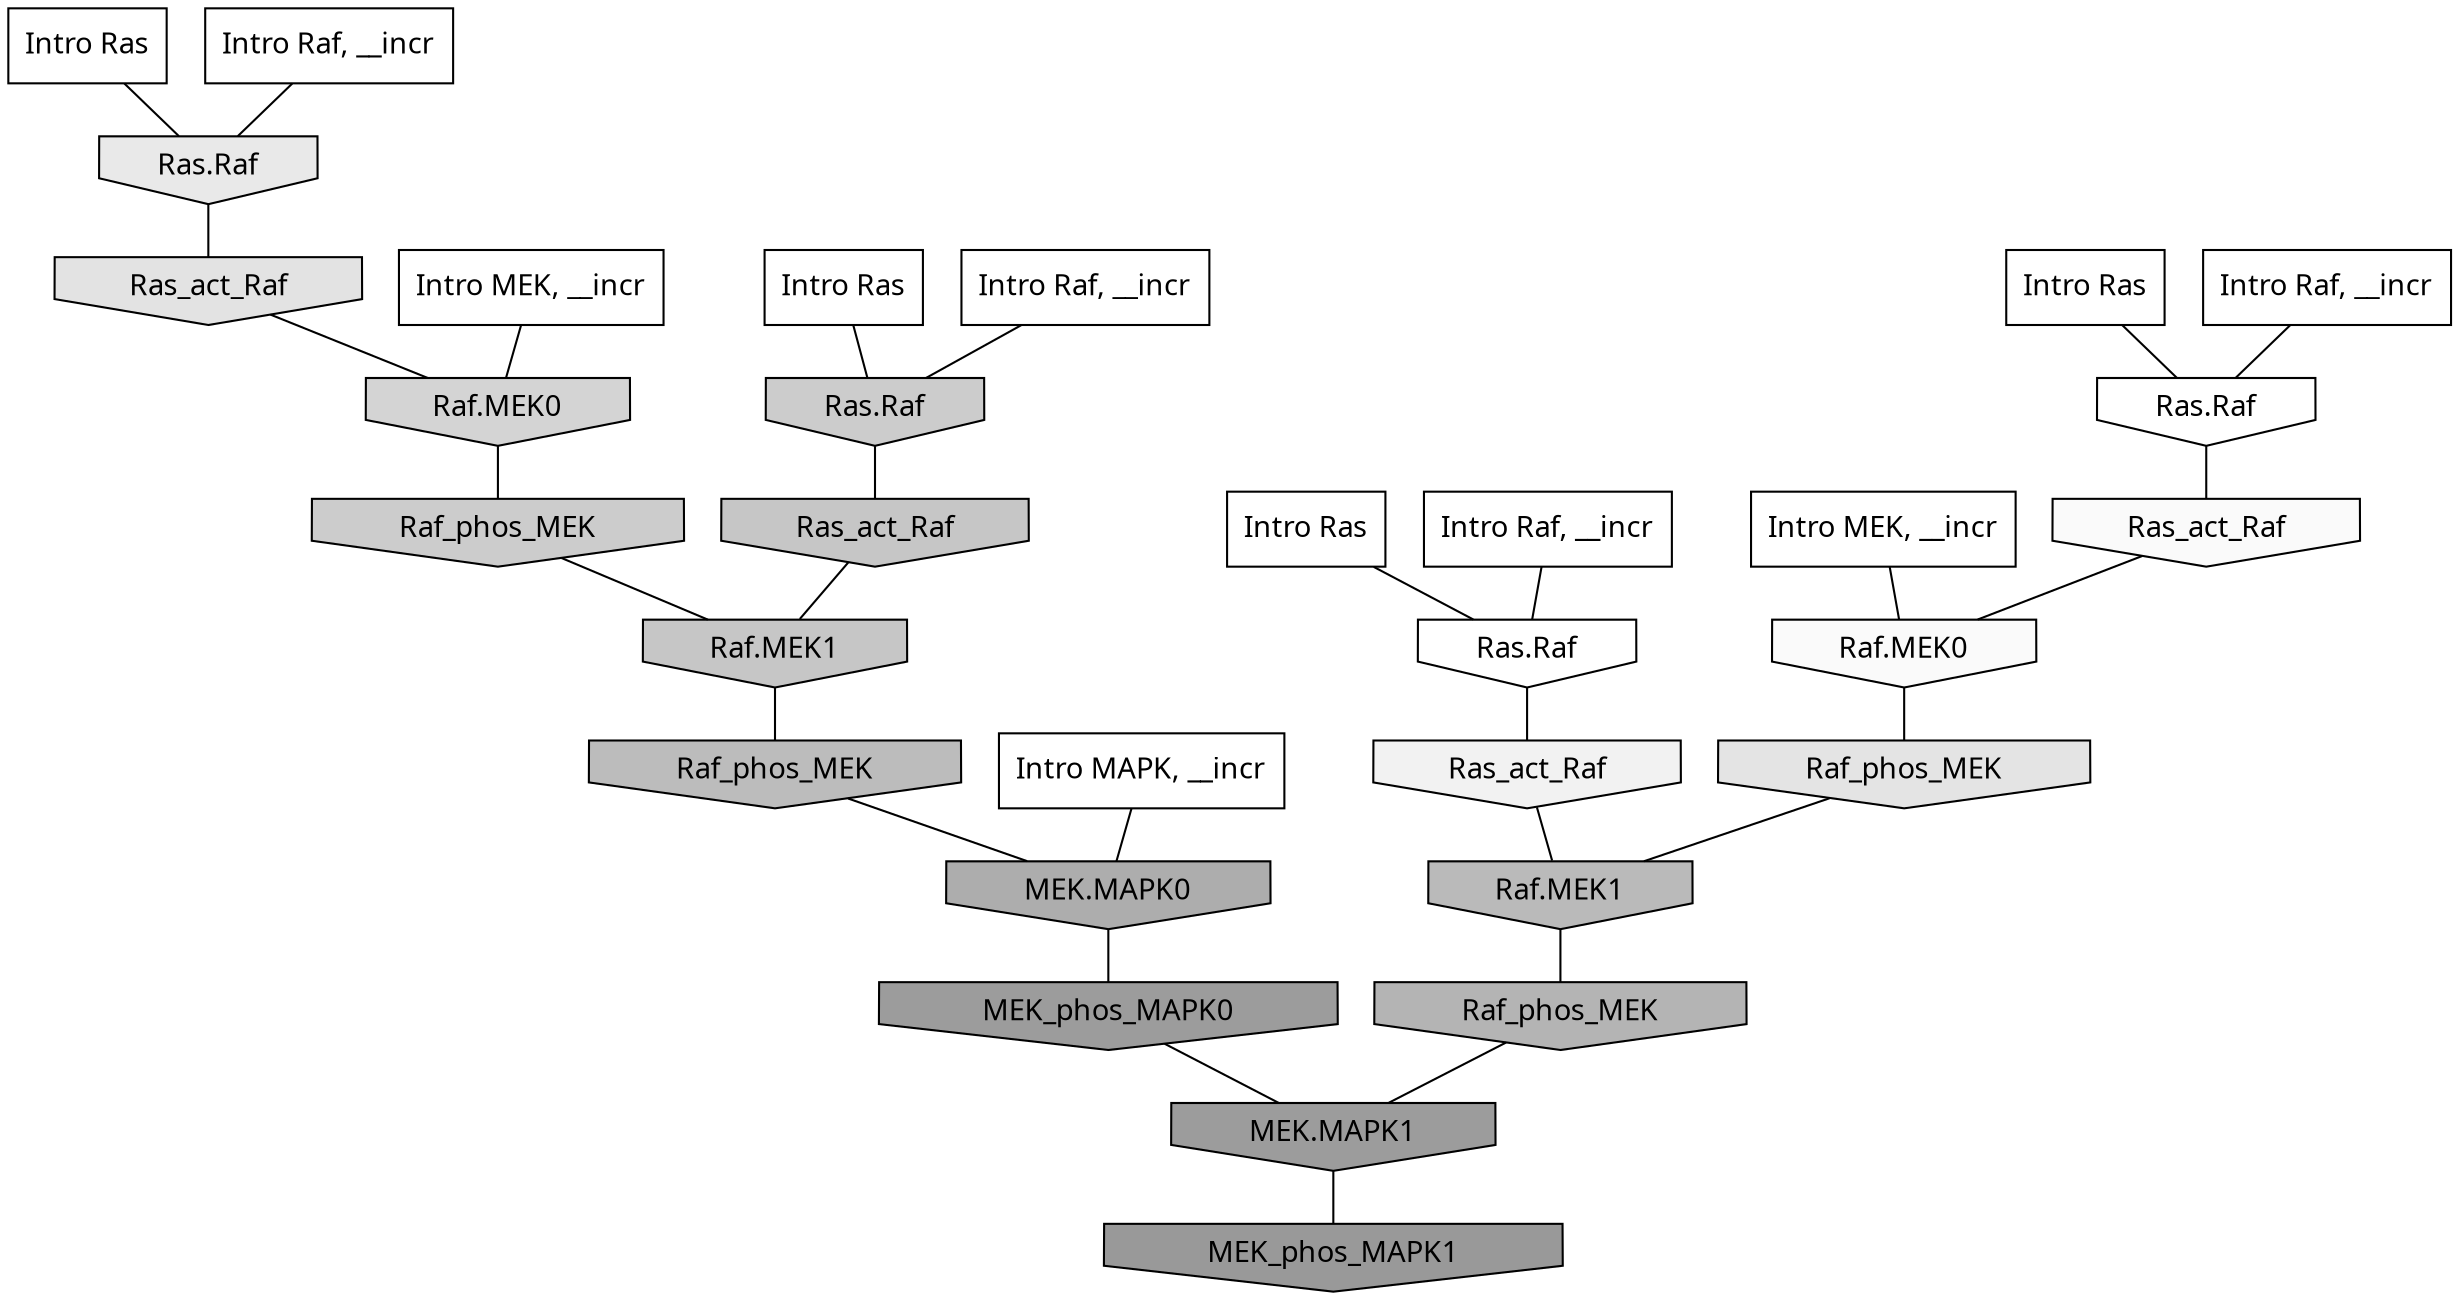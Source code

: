 digraph G{
  rankdir="TB";
  ranksep=0.30;
  node [fontname="CMU Serif"];
  edge [fontname="CMU Serif"];
  
  4 [label="Intro Ras", shape=rectangle, style=filled, fillcolor="0.000 0.000 1.000"]
  
  37 [label="Intro Ras", shape=rectangle, style=filled, fillcolor="0.000 0.000 1.000"]
  
  71 [label="Intro Ras", shape=rectangle, style=filled, fillcolor="0.000 0.000 1.000"]
  
  76 [label="Intro Ras", shape=rectangle, style=filled, fillcolor="0.000 0.000 1.000"]
  
  132 [label="Intro Raf, __incr", shape=rectangle, style=filled, fillcolor="0.000 0.000 1.000"]
  
  185 [label="Intro Raf, __incr", shape=rectangle, style=filled, fillcolor="0.000 0.000 1.000"]
  
  639 [label="Intro Raf, __incr", shape=rectangle, style=filled, fillcolor="0.000 0.000 1.000"]
  
  937 [label="Intro Raf, __incr", shape=rectangle, style=filled, fillcolor="0.000 0.000 1.000"]
  
  1523 [label="Intro MEK, __incr", shape=rectangle, style=filled, fillcolor="0.000 0.000 1.000"]
  
  1848 [label="Intro MEK, __incr", shape=rectangle, style=filled, fillcolor="0.000 0.000 1.000"]
  
  2460 [label="Intro MAPK, __incr", shape=rectangle, style=filled, fillcolor="0.000 0.000 1.000"]
  
  3209 [label="Ras.Raf", shape=invhouse, style=filled, fillcolor="0.000 0.000 1.000"]
  
  3254 [label="Ras.Raf", shape=invhouse, style=filled, fillcolor="0.000 0.000 1.000"]
  
  3495 [label="Ras_act_Raf", shape=invhouse, style=filled, fillcolor="0.000 0.000 0.977"]
  
  3497 [label="Raf.MEK0", shape=invhouse, style=filled, fillcolor="0.000 0.000 0.977"]
  
  3823 [label="Ras_act_Raf", shape=invhouse, style=filled, fillcolor="0.000 0.000 0.948"]
  
  4497 [label="Ras.Raf", shape=invhouse, style=filled, fillcolor="0.000 0.000 0.912"]
  
  4867 [label="Raf_phos_MEK", shape=invhouse, style=filled, fillcolor="0.000 0.000 0.893"]
  
  4935 [label="Ras_act_Raf", shape=invhouse, style=filled, fillcolor="0.000 0.000 0.889"]
  
  6275 [label="Raf.MEK0", shape=invhouse, style=filled, fillcolor="0.000 0.000 0.829"]
  
  7242 [label="Raf_phos_MEK", shape=invhouse, style=filled, fillcolor="0.000 0.000 0.800"]
  
  7256 [label="Ras.Raf", shape=invhouse, style=filled, fillcolor="0.000 0.000 0.799"]
  
  8267 [label="Ras_act_Raf", shape=invhouse, style=filled, fillcolor="0.000 0.000 0.774"]
  
  8269 [label="Raf.MEK1", shape=invhouse, style=filled, fillcolor="0.000 0.000 0.774"]
  
  9979 [label="Raf_phos_MEK", shape=invhouse, style=filled, fillcolor="0.000 0.000 0.738"]
  
  10443 [label="Raf.MEK1", shape=invhouse, style=filled, fillcolor="0.000 0.000 0.730"]
  
  12142 [label="Raf_phos_MEK", shape=invhouse, style=filled, fillcolor="0.000 0.000 0.704"]
  
  14136 [label="MEK.MAPK0", shape=invhouse, style=filled, fillcolor="0.000 0.000 0.678"]
  
  17818 [label="MEK_phos_MAPK0", shape=invhouse, style=filled, fillcolor="0.000 0.000 0.611"]
  
  17819 [label="MEK.MAPK1", shape=invhouse, style=filled, fillcolor="0.000 0.000 0.611"]
  
  18173 [label="MEK_phos_MAPK1", shape=invhouse, style=filled, fillcolor="0.000 0.000 0.600"]
  
  
  17819 -> 18173 [dir=none, color="0.000 0.000 0.000"] 
  17818 -> 17819 [dir=none, color="0.000 0.000 0.000"] 
  14136 -> 17818 [dir=none, color="0.000 0.000 0.000"] 
  12142 -> 17819 [dir=none, color="0.000 0.000 0.000"] 
  10443 -> 12142 [dir=none, color="0.000 0.000 0.000"] 
  9979 -> 14136 [dir=none, color="0.000 0.000 0.000"] 
  8269 -> 9979 [dir=none, color="0.000 0.000 0.000"] 
  8267 -> 8269 [dir=none, color="0.000 0.000 0.000"] 
  7256 -> 8267 [dir=none, color="0.000 0.000 0.000"] 
  7242 -> 8269 [dir=none, color="0.000 0.000 0.000"] 
  6275 -> 7242 [dir=none, color="0.000 0.000 0.000"] 
  4935 -> 6275 [dir=none, color="0.000 0.000 0.000"] 
  4867 -> 10443 [dir=none, color="0.000 0.000 0.000"] 
  4497 -> 4935 [dir=none, color="0.000 0.000 0.000"] 
  3823 -> 10443 [dir=none, color="0.000 0.000 0.000"] 
  3497 -> 4867 [dir=none, color="0.000 0.000 0.000"] 
  3495 -> 3497 [dir=none, color="0.000 0.000 0.000"] 
  3254 -> 3823 [dir=none, color="0.000 0.000 0.000"] 
  3209 -> 3495 [dir=none, color="0.000 0.000 0.000"] 
  2460 -> 14136 [dir=none, color="0.000 0.000 0.000"] 
  1848 -> 6275 [dir=none, color="0.000 0.000 0.000"] 
  1523 -> 3497 [dir=none, color="0.000 0.000 0.000"] 
  937 -> 3209 [dir=none, color="0.000 0.000 0.000"] 
  639 -> 3254 [dir=none, color="0.000 0.000 0.000"] 
  185 -> 7256 [dir=none, color="0.000 0.000 0.000"] 
  132 -> 4497 [dir=none, color="0.000 0.000 0.000"] 
  76 -> 3254 [dir=none, color="0.000 0.000 0.000"] 
  71 -> 7256 [dir=none, color="0.000 0.000 0.000"] 
  37 -> 3209 [dir=none, color="0.000 0.000 0.000"] 
  4 -> 4497 [dir=none, color="0.000 0.000 0.000"] 
  
  }
